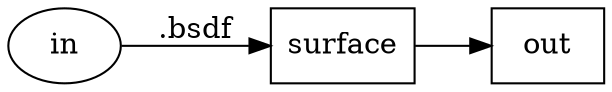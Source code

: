 digraph {
  rankdir = LR;
    NG_convert_BSDF_shader_surface [label= "surface"];
    NG_convert_BSDF_shader_surface[shape = box];
    NG_convert_BSDF_shader_surface ->     NG_convert_BSDF_shader_out;
    NG_convert_BSDF_shader_out [label= "out"];
    NG_convert_BSDF_shader_out[shape = box]; 
    NG_convert_BSDF_shader_inINT [label="in"];
    NG_convert_BSDF_shader_inINT [shape = ellipse];
    NG_convert_BSDF_shader_surface [label="surface"];
    NG_convert_BSDF_shader_inINT -> NG_convert_BSDF_shader_surface [label=".bsdf"];
}
